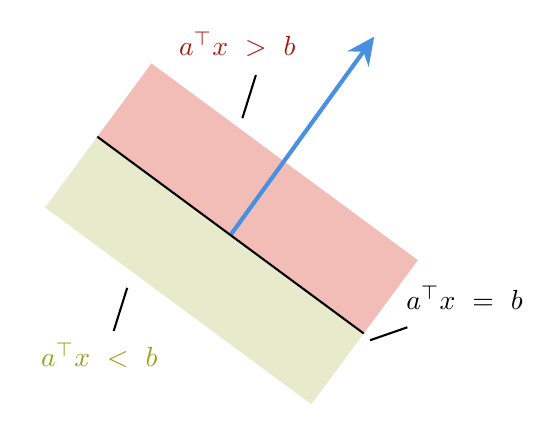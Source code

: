 

\tikzset{every picture/.style={line width=0.75pt}} %

\begin{tikzpicture}[x=0.75pt,y=0.75pt,yscale=-1,xscale=1]

\draw  [draw opacity=0][fill={rgb, 255:red, 231; green, 235; blue, 204 }  ,fill opacity=1 ] (405.11,125.93) -- (533.46,220.73) -- (508.26,254.84) -- (379.91,160.04) -- cycle ;
\draw  [draw opacity=0][fill={rgb, 255:red, 242; green, 188; blue, 183 }  ,fill opacity=1 ] (431.19,90.62) -- (559.54,185.42) -- (533.46,220.73) -- (405.11,125.93) -- cycle ;
\draw [color={rgb, 255:red, 74; green, 144; blue, 226 }  ,draw opacity=1 ][line width=1.5]    (469.28,173.33) -- (536.15,80.99) ;
\draw [shift={(538.5,77.75)}, rotate = 125.91] [fill={rgb, 255:red, 74; green, 144; blue, 226 }  ,fill opacity=1 ][line width=0.08]  [draw opacity=0] (13.4,-6.43) -- (0,0) -- (13.4,6.44) -- (8.9,0) -- cycle    ;
\draw    (405.11,125.93) -- (533.46,220.73) ;
\draw    (419.5,198.75) -- (413,219.5) ;
\draw    (481.5,96.25) -- (475,117) ;
\draw    (554.5,217.75) -- (536.5,224) ;

\draw (376.5,223.9) node [anchor=north west][inner sep=0.75pt]    {$\textcolor[rgb]{0.56,0.65,0.09}{a}\textcolor[rgb]{0.56,0.65,0.09}{^{\top }}\textcolor[rgb]{0.56,0.65,0.09}{x\ < \ b}$};
\draw (443,73.9) node [anchor=north west][inner sep=0.75pt]    {$\textcolor[rgb]{0.65,0.1,0.05}{a}\textcolor[rgb]{0.65,0.1,0.05}{^{\top }}\textcolor[rgb]{0.65,0.1,0.05}{x\  >\ b}$};
\draw (552.5,196.4) node [anchor=north west][inner sep=0.75pt]    {$\textcolor[rgb]{0,0,0}{a}\textcolor[rgb]{0,0,0}{^{\top }}\textcolor[rgb]{0,0,0}{x\ =\ b}$};


\end{tikzpicture}